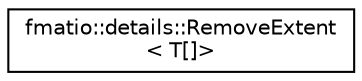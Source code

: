 digraph "Graphical Class Hierarchy"
{
 // LATEX_PDF_SIZE
  edge [fontname="Helvetica",fontsize="10",labelfontname="Helvetica",labelfontsize="10"];
  node [fontname="Helvetica",fontsize="10",shape=record];
  rankdir="LR";
  Node0 [label="fmatio::details::RemoveExtent\l\< T[]\>",height=0.2,width=0.4,color="black", fillcolor="white", style="filled",URL="$structfmatio_1_1details_1_1RemoveExtent_3_01T_0f_0e_4.html",tooltip="Remove extent structure."];
}
